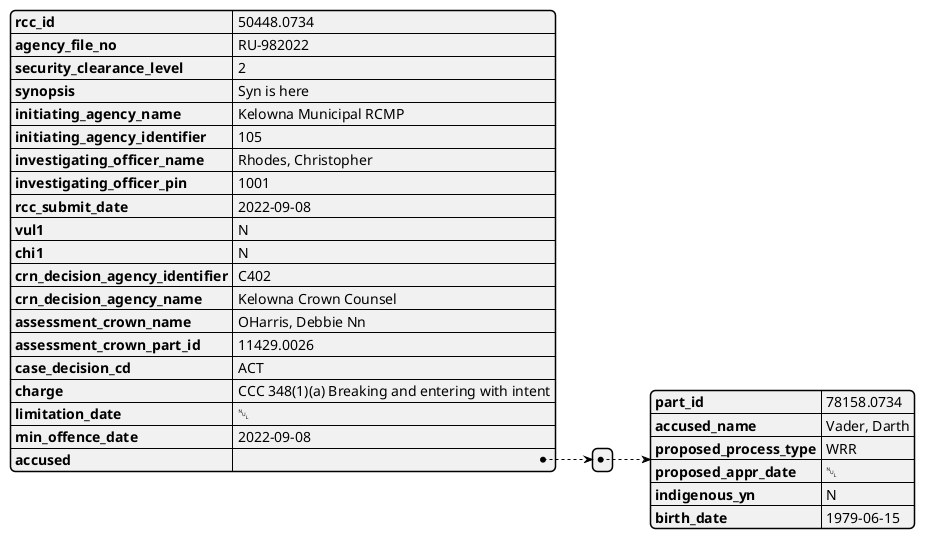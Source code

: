 @startjson
{
    "rcc_id": "50448.0734",
    "agency_file_no": "RU-982022",
    "security_clearance_level": "2",
    "synopsis": "Syn is here",
    "initiating_agency_name": "Kelowna Municipal RCMP",
    "initiating_agency_identifier": "105",
    "investigating_officer_name": "Rhodes, Christopher",
    "investigating_officer_pin": "1001",
    "rcc_submit_date": "2022-09-08",
    "vul1": "N",
    "chi1": "N",
    "crn_decision_agency_identifier": "C402",
    "crn_decision_agency_name": "Kelowna Crown Counsel",
    "assessment_crown_name": "OHarris, Debbie Nn",
    "assessment_crown_part_id": "11429.0026",
    "case_decision_cd": "ACT",
    "charge": "CCC 348(1)(a) Breaking and entering with intent",
    "limitation_date": null,
    "min_offence_date": "2022-09-08",
    "accused": [
        {
            "part_id": "78158.0734",
            "accused_name": "Vader, Darth",
            "proposed_process_type": "WRR",
            "proposed_appr_date": null,
            "indigenous_yn": "N",
            "birth_date": "1979-06-15"
        }
    ]
}
@endjson